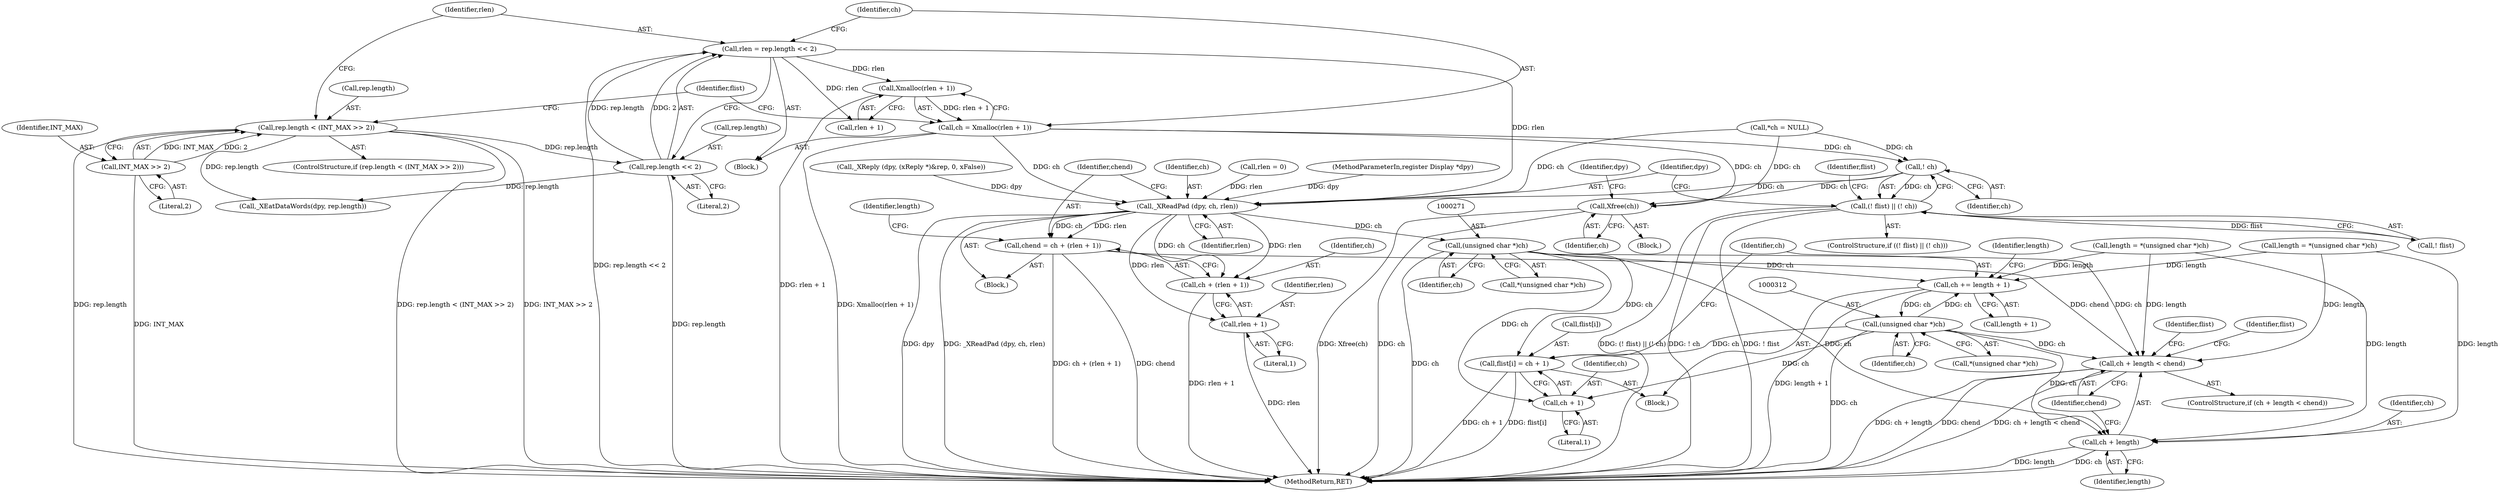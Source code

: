 digraph "0_libx11_8c29f1607a31dac0911e45a0dd3d74173822b3c9@API" {
"1000225" [label="(Call,Xmalloc(rlen + 1))"];
"1000216" [label="(Call,rlen = rep.length << 2)"];
"1000218" [label="(Call,rep.length << 2)"];
"1000208" [label="(Call,rep.length < (INT_MAX >> 2))"];
"1000212" [label="(Call,INT_MAX >> 2)"];
"1000223" [label="(Call,ch = Xmalloc(rlen + 1))"];
"1000233" [label="(Call,! ch)"];
"1000230" [label="(Call,(! flist) || (! ch))"];
"1000238" [label="(Call,Xfree(ch))"];
"1000256" [label="(Call,_XReadPad (dpy, ch, rlen))"];
"1000260" [label="(Call,chend = ch + (rlen + 1))"];
"1000290" [label="(Call,ch + length < chend)"];
"1000262" [label="(Call,ch + (rlen + 1))"];
"1000264" [label="(Call,rlen + 1)"];
"1000270" [label="(Call,(unsigned char *)ch)"];
"1000291" [label="(Call,ch + length)"];
"1000296" [label="(Call,flist[i] = ch + 1)"];
"1000300" [label="(Call,ch + 1)"];
"1000303" [label="(Call,ch += length + 1)"];
"1000311" [label="(Call,(unsigned char *)ch)"];
"1000234" [label="(Identifier,ch)"];
"1000212" [label="(Call,INT_MAX >> 2)"];
"1000173" [label="(Call,_XReply (dpy, (xReply *)&rep, 0, xFalse))"];
"1000215" [label="(Block,)"];
"1000239" [label="(Identifier,ch)"];
"1000313" [label="(Identifier,ch)"];
"1000300" [label="(Call,ch + 1)"];
"1000294" [label="(Identifier,chend)"];
"1000263" [label="(Identifier,ch)"];
"1000230" [label="(Call,(! flist) || (! ch))"];
"1000208" [label="(Call,rep.length < (INT_MAX >> 2))"];
"1000218" [label="(Call,rep.length << 2)"];
"1000240" [label="(Call,_XEatDataWords(dpy, rep.length))"];
"1000231" [label="(Call,! flist)"];
"1000292" [label="(Identifier,ch)"];
"1000295" [label="(Block,)"];
"1000229" [label="(ControlStructure,if ((! flist) || (! ch)))"];
"1000270" [label="(Call,(unsigned char *)ch)"];
"1000260" [label="(Call,chend = ch + (rlen + 1))"];
"1000222" [label="(Literal,2)"];
"1000123" [label="(Call,*ch = NULL)"];
"1000296" [label="(Call,flist[i] = ch + 1)"];
"1000297" [label="(Call,flist[i])"];
"1000310" [label="(Call,*(unsigned char *)ch)"];
"1000302" [label="(Literal,1)"];
"1000241" [label="(Identifier,dpy)"];
"1000272" [label="(Identifier,ch)"];
"1000233" [label="(Call,! ch)"];
"1000219" [label="(Call,rep.length)"];
"1000216" [label="(Call,rlen = rep.length << 2)"];
"1000207" [label="(ControlStructure,if (rep.length < (INT_MAX >> 2)))"];
"1000232" [label="(Identifier,flist)"];
"1000265" [label="(Identifier,rlen)"];
"1000269" [label="(Call,*(unsigned char *)ch)"];
"1000268" [label="(Identifier,length)"];
"1000264" [label="(Call,rlen + 1)"];
"1000309" [label="(Identifier,length)"];
"1000217" [label="(Identifier,rlen)"];
"1000262" [label="(Call,ch + (rlen + 1))"];
"1000305" [label="(Call,length + 1)"];
"1000261" [label="(Identifier,chend)"];
"1000235" [label="(Block,)"];
"1000343" [label="(MethodReturn,RET)"];
"1000258" [label="(Identifier,ch)"];
"1000289" [label="(ControlStructure,if (ch + length < chend))"];
"1000256" [label="(Call,_XReadPad (dpy, ch, rlen))"];
"1000226" [label="(Call,rlen + 1)"];
"1000237" [label="(Identifier,flist)"];
"1000225" [label="(Call,Xmalloc(rlen + 1))"];
"1000311" [label="(Call,(unsigned char *)ch)"];
"1000259" [label="(Identifier,rlen)"];
"1000304" [label="(Identifier,ch)"];
"1000308" [label="(Call,length = *(unsigned char *)ch)"];
"1000224" [label="(Identifier,ch)"];
"1000290" [label="(Call,ch + length < chend)"];
"1000298" [label="(Identifier,flist)"];
"1000213" [label="(Identifier,INT_MAX)"];
"1000214" [label="(Literal,2)"];
"1000209" [label="(Call,rep.length)"];
"1000223" [label="(Call,ch = Xmalloc(rlen + 1))"];
"1000323" [label="(Identifier,flist)"];
"1000238" [label="(Call,Xfree(ch))"];
"1000197" [label="(Block,)"];
"1000134" [label="(Call,rlen = 0)"];
"1000293" [label="(Identifier,length)"];
"1000291" [label="(Call,ch + length)"];
"1000267" [label="(Call,length = *(unsigned char *)ch)"];
"1000110" [label="(MethodParameterIn,register Display *dpy)"];
"1000303" [label="(Call,ch += length + 1)"];
"1000301" [label="(Identifier,ch)"];
"1000257" [label="(Identifier,dpy)"];
"1000266" [label="(Literal,1)"];
"1000225" -> "1000223"  [label="AST: "];
"1000225" -> "1000226"  [label="CFG: "];
"1000226" -> "1000225"  [label="AST: "];
"1000223" -> "1000225"  [label="CFG: "];
"1000225" -> "1000343"  [label="DDG: rlen + 1"];
"1000225" -> "1000223"  [label="DDG: rlen + 1"];
"1000216" -> "1000225"  [label="DDG: rlen"];
"1000216" -> "1000215"  [label="AST: "];
"1000216" -> "1000218"  [label="CFG: "];
"1000217" -> "1000216"  [label="AST: "];
"1000218" -> "1000216"  [label="AST: "];
"1000224" -> "1000216"  [label="CFG: "];
"1000216" -> "1000343"  [label="DDG: rep.length << 2"];
"1000218" -> "1000216"  [label="DDG: rep.length"];
"1000218" -> "1000216"  [label="DDG: 2"];
"1000216" -> "1000226"  [label="DDG: rlen"];
"1000216" -> "1000256"  [label="DDG: rlen"];
"1000218" -> "1000222"  [label="CFG: "];
"1000219" -> "1000218"  [label="AST: "];
"1000222" -> "1000218"  [label="AST: "];
"1000218" -> "1000343"  [label="DDG: rep.length"];
"1000208" -> "1000218"  [label="DDG: rep.length"];
"1000218" -> "1000240"  [label="DDG: rep.length"];
"1000208" -> "1000207"  [label="AST: "];
"1000208" -> "1000212"  [label="CFG: "];
"1000209" -> "1000208"  [label="AST: "];
"1000212" -> "1000208"  [label="AST: "];
"1000217" -> "1000208"  [label="CFG: "];
"1000232" -> "1000208"  [label="CFG: "];
"1000208" -> "1000343"  [label="DDG: rep.length"];
"1000208" -> "1000343"  [label="DDG: rep.length < (INT_MAX >> 2)"];
"1000208" -> "1000343"  [label="DDG: INT_MAX >> 2"];
"1000212" -> "1000208"  [label="DDG: INT_MAX"];
"1000212" -> "1000208"  [label="DDG: 2"];
"1000208" -> "1000240"  [label="DDG: rep.length"];
"1000212" -> "1000214"  [label="CFG: "];
"1000213" -> "1000212"  [label="AST: "];
"1000214" -> "1000212"  [label="AST: "];
"1000212" -> "1000343"  [label="DDG: INT_MAX"];
"1000223" -> "1000215"  [label="AST: "];
"1000224" -> "1000223"  [label="AST: "];
"1000232" -> "1000223"  [label="CFG: "];
"1000223" -> "1000343"  [label="DDG: Xmalloc(rlen + 1)"];
"1000223" -> "1000233"  [label="DDG: ch"];
"1000223" -> "1000238"  [label="DDG: ch"];
"1000223" -> "1000256"  [label="DDG: ch"];
"1000233" -> "1000230"  [label="AST: "];
"1000233" -> "1000234"  [label="CFG: "];
"1000234" -> "1000233"  [label="AST: "];
"1000230" -> "1000233"  [label="CFG: "];
"1000233" -> "1000230"  [label="DDG: ch"];
"1000123" -> "1000233"  [label="DDG: ch"];
"1000233" -> "1000238"  [label="DDG: ch"];
"1000233" -> "1000256"  [label="DDG: ch"];
"1000230" -> "1000229"  [label="AST: "];
"1000230" -> "1000231"  [label="CFG: "];
"1000231" -> "1000230"  [label="AST: "];
"1000237" -> "1000230"  [label="CFG: "];
"1000257" -> "1000230"  [label="CFG: "];
"1000230" -> "1000343"  [label="DDG: ! ch"];
"1000230" -> "1000343"  [label="DDG: ! flist"];
"1000230" -> "1000343"  [label="DDG: (! flist) || (! ch)"];
"1000231" -> "1000230"  [label="DDG: flist"];
"1000238" -> "1000235"  [label="AST: "];
"1000238" -> "1000239"  [label="CFG: "];
"1000239" -> "1000238"  [label="AST: "];
"1000241" -> "1000238"  [label="CFG: "];
"1000238" -> "1000343"  [label="DDG: ch"];
"1000238" -> "1000343"  [label="DDG: Xfree(ch)"];
"1000123" -> "1000238"  [label="DDG: ch"];
"1000256" -> "1000197"  [label="AST: "];
"1000256" -> "1000259"  [label="CFG: "];
"1000257" -> "1000256"  [label="AST: "];
"1000258" -> "1000256"  [label="AST: "];
"1000259" -> "1000256"  [label="AST: "];
"1000261" -> "1000256"  [label="CFG: "];
"1000256" -> "1000343"  [label="DDG: dpy"];
"1000256" -> "1000343"  [label="DDG: _XReadPad (dpy, ch, rlen)"];
"1000173" -> "1000256"  [label="DDG: dpy"];
"1000110" -> "1000256"  [label="DDG: dpy"];
"1000123" -> "1000256"  [label="DDG: ch"];
"1000134" -> "1000256"  [label="DDG: rlen"];
"1000256" -> "1000260"  [label="DDG: ch"];
"1000256" -> "1000260"  [label="DDG: rlen"];
"1000256" -> "1000262"  [label="DDG: ch"];
"1000256" -> "1000262"  [label="DDG: rlen"];
"1000256" -> "1000264"  [label="DDG: rlen"];
"1000256" -> "1000270"  [label="DDG: ch"];
"1000260" -> "1000197"  [label="AST: "];
"1000260" -> "1000262"  [label="CFG: "];
"1000261" -> "1000260"  [label="AST: "];
"1000262" -> "1000260"  [label="AST: "];
"1000268" -> "1000260"  [label="CFG: "];
"1000260" -> "1000343"  [label="DDG: ch + (rlen + 1)"];
"1000260" -> "1000343"  [label="DDG: chend"];
"1000260" -> "1000290"  [label="DDG: chend"];
"1000290" -> "1000289"  [label="AST: "];
"1000290" -> "1000294"  [label="CFG: "];
"1000291" -> "1000290"  [label="AST: "];
"1000294" -> "1000290"  [label="AST: "];
"1000298" -> "1000290"  [label="CFG: "];
"1000323" -> "1000290"  [label="CFG: "];
"1000290" -> "1000343"  [label="DDG: ch + length"];
"1000290" -> "1000343"  [label="DDG: chend"];
"1000290" -> "1000343"  [label="DDG: ch + length < chend"];
"1000311" -> "1000290"  [label="DDG: ch"];
"1000270" -> "1000290"  [label="DDG: ch"];
"1000308" -> "1000290"  [label="DDG: length"];
"1000267" -> "1000290"  [label="DDG: length"];
"1000262" -> "1000264"  [label="CFG: "];
"1000263" -> "1000262"  [label="AST: "];
"1000264" -> "1000262"  [label="AST: "];
"1000262" -> "1000343"  [label="DDG: rlen + 1"];
"1000264" -> "1000266"  [label="CFG: "];
"1000265" -> "1000264"  [label="AST: "];
"1000266" -> "1000264"  [label="AST: "];
"1000264" -> "1000343"  [label="DDG: rlen"];
"1000270" -> "1000269"  [label="AST: "];
"1000270" -> "1000272"  [label="CFG: "];
"1000271" -> "1000270"  [label="AST: "];
"1000272" -> "1000270"  [label="AST: "];
"1000269" -> "1000270"  [label="CFG: "];
"1000270" -> "1000343"  [label="DDG: ch"];
"1000270" -> "1000291"  [label="DDG: ch"];
"1000270" -> "1000296"  [label="DDG: ch"];
"1000270" -> "1000300"  [label="DDG: ch"];
"1000270" -> "1000303"  [label="DDG: ch"];
"1000291" -> "1000293"  [label="CFG: "];
"1000292" -> "1000291"  [label="AST: "];
"1000293" -> "1000291"  [label="AST: "];
"1000294" -> "1000291"  [label="CFG: "];
"1000291" -> "1000343"  [label="DDG: ch"];
"1000291" -> "1000343"  [label="DDG: length"];
"1000311" -> "1000291"  [label="DDG: ch"];
"1000308" -> "1000291"  [label="DDG: length"];
"1000267" -> "1000291"  [label="DDG: length"];
"1000296" -> "1000295"  [label="AST: "];
"1000296" -> "1000300"  [label="CFG: "];
"1000297" -> "1000296"  [label="AST: "];
"1000300" -> "1000296"  [label="AST: "];
"1000304" -> "1000296"  [label="CFG: "];
"1000296" -> "1000343"  [label="DDG: ch + 1"];
"1000296" -> "1000343"  [label="DDG: flist[i]"];
"1000311" -> "1000296"  [label="DDG: ch"];
"1000300" -> "1000302"  [label="CFG: "];
"1000301" -> "1000300"  [label="AST: "];
"1000302" -> "1000300"  [label="AST: "];
"1000311" -> "1000300"  [label="DDG: ch"];
"1000303" -> "1000295"  [label="AST: "];
"1000303" -> "1000305"  [label="CFG: "];
"1000304" -> "1000303"  [label="AST: "];
"1000305" -> "1000303"  [label="AST: "];
"1000309" -> "1000303"  [label="CFG: "];
"1000303" -> "1000343"  [label="DDG: length + 1"];
"1000308" -> "1000303"  [label="DDG: length"];
"1000267" -> "1000303"  [label="DDG: length"];
"1000311" -> "1000303"  [label="DDG: ch"];
"1000303" -> "1000311"  [label="DDG: ch"];
"1000311" -> "1000310"  [label="AST: "];
"1000311" -> "1000313"  [label="CFG: "];
"1000312" -> "1000311"  [label="AST: "];
"1000313" -> "1000311"  [label="AST: "];
"1000310" -> "1000311"  [label="CFG: "];
"1000311" -> "1000343"  [label="DDG: ch"];
}
